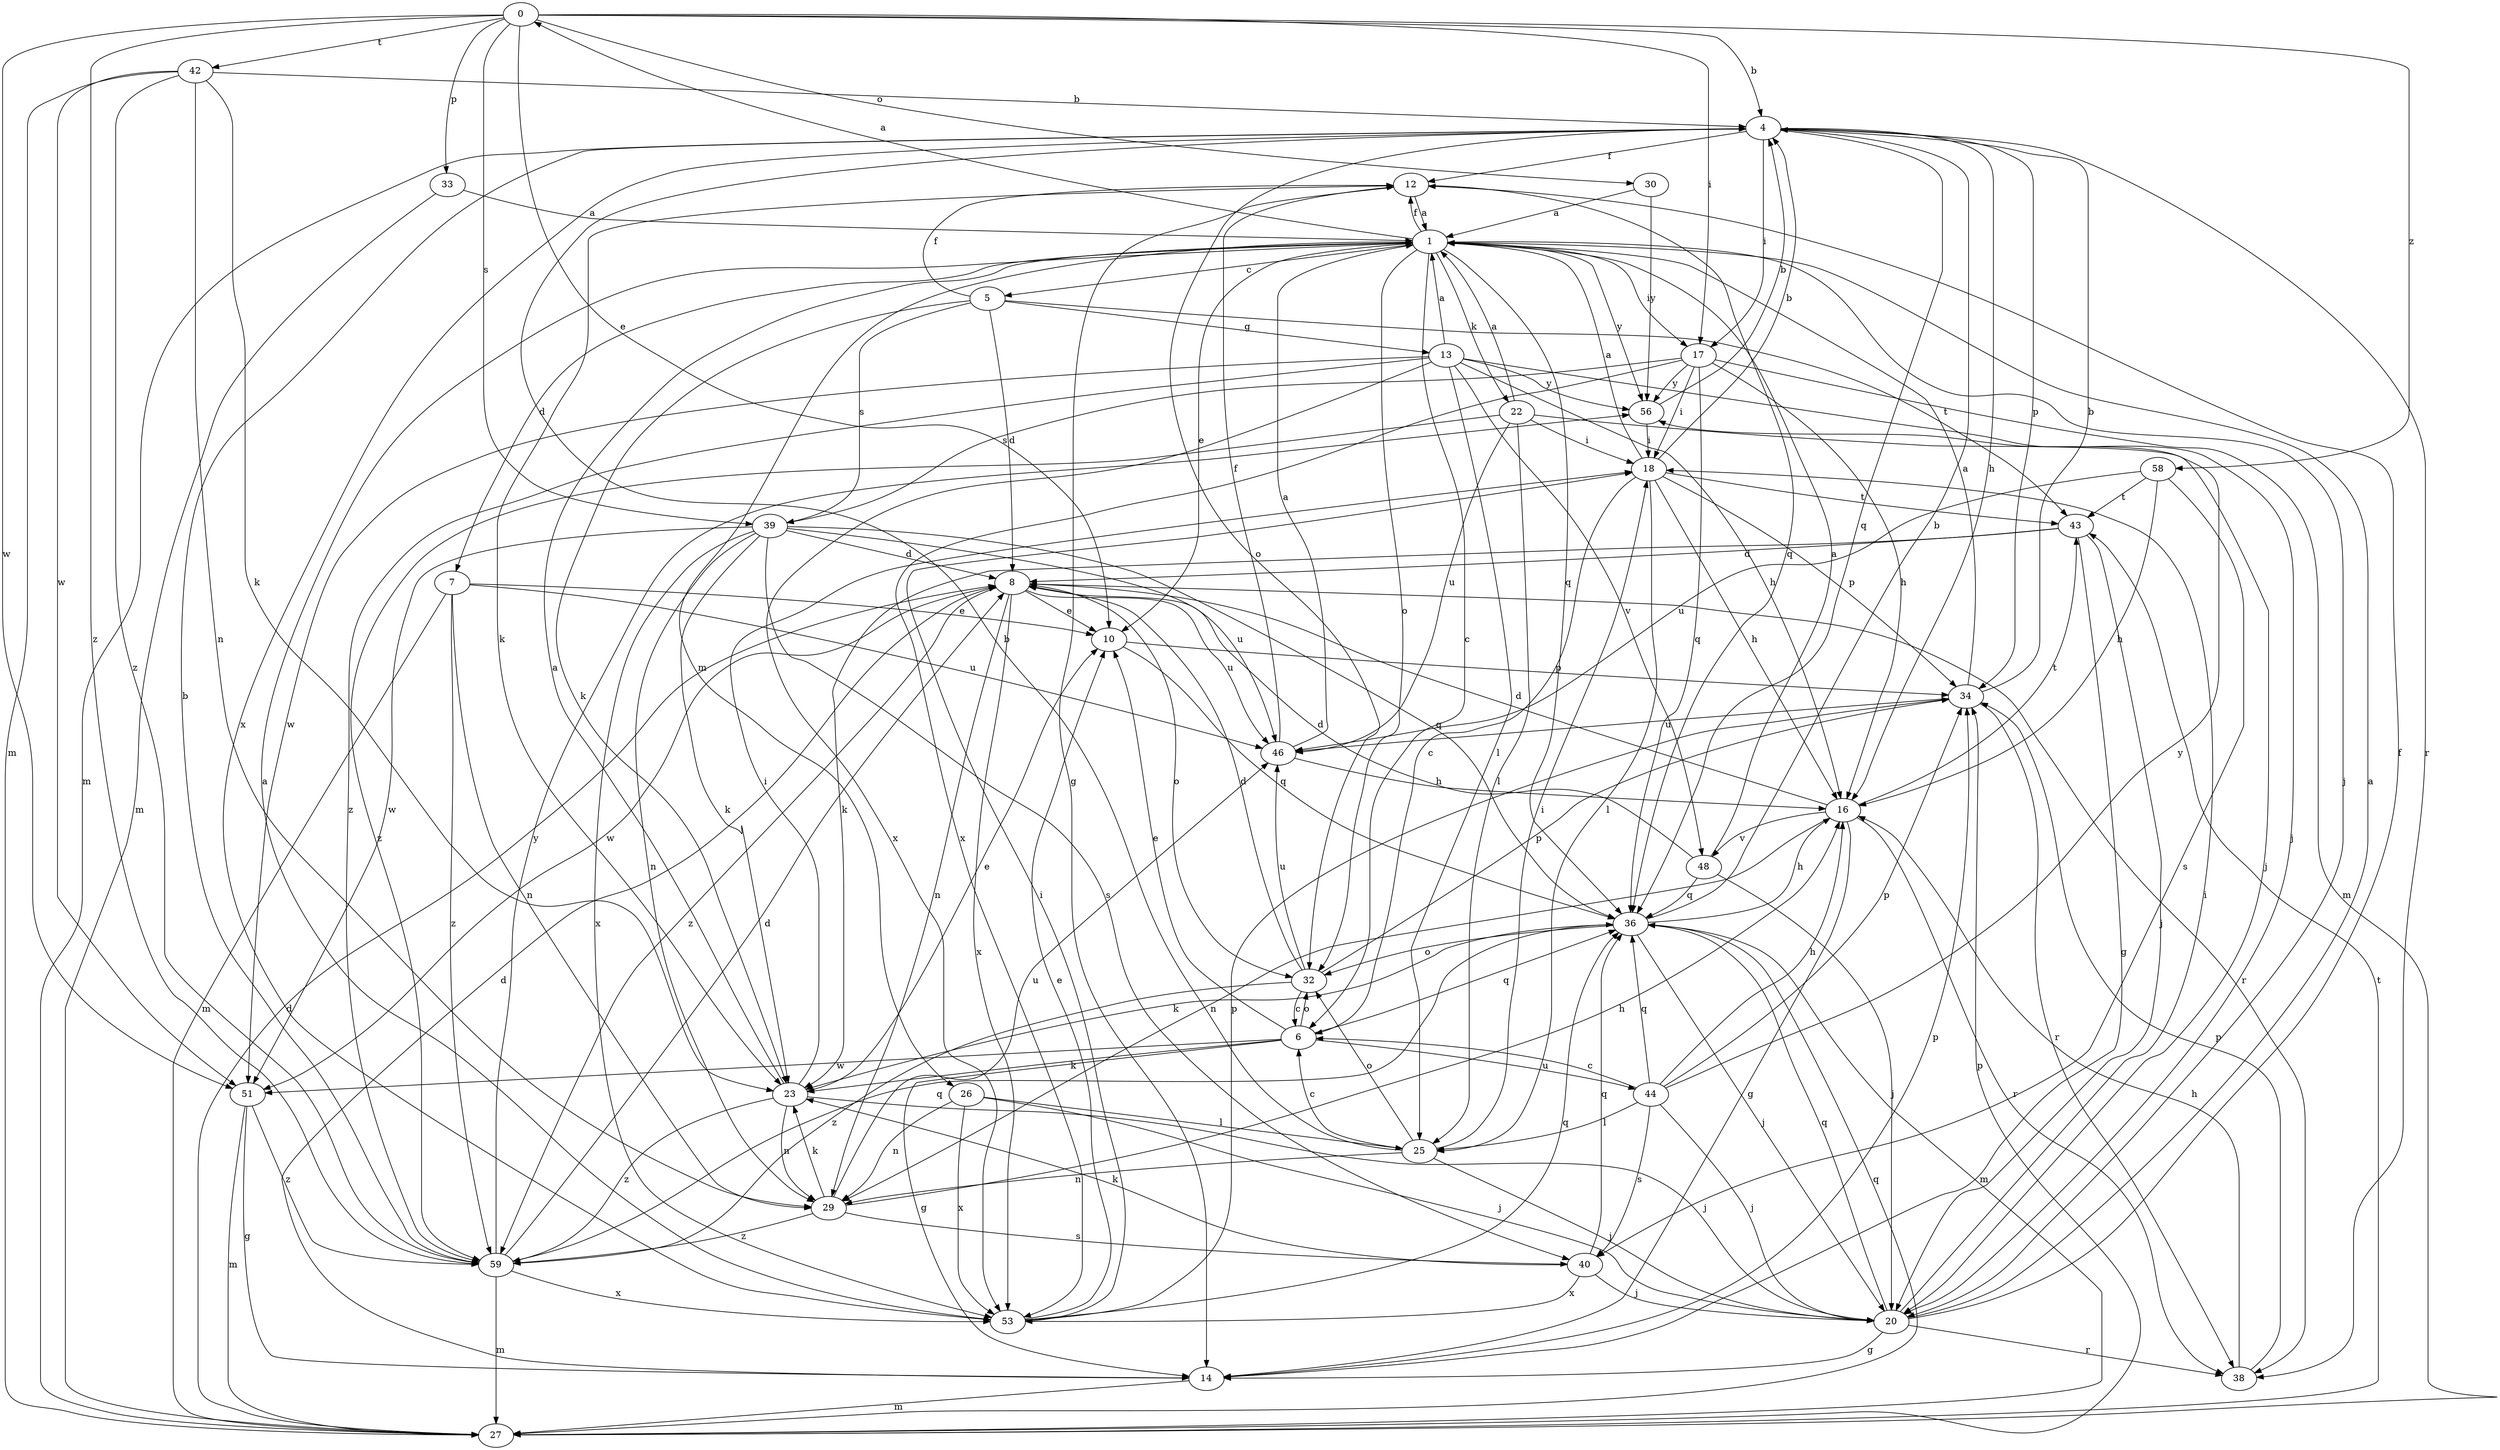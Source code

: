 strict digraph  {
0;
1;
4;
5;
6;
7;
8;
10;
12;
13;
14;
16;
17;
18;
20;
22;
23;
25;
26;
27;
29;
30;
32;
33;
34;
36;
38;
39;
40;
42;
43;
44;
46;
48;
51;
53;
56;
58;
59;
0 -> 4  [label=b];
0 -> 10  [label=e];
0 -> 17  [label=i];
0 -> 30  [label=o];
0 -> 33  [label=p];
0 -> 39  [label=s];
0 -> 42  [label=t];
0 -> 51  [label=w];
0 -> 58  [label=z];
0 -> 59  [label=z];
1 -> 0  [label=a];
1 -> 5  [label=c];
1 -> 6  [label=c];
1 -> 7  [label=d];
1 -> 10  [label=e];
1 -> 12  [label=f];
1 -> 17  [label=i];
1 -> 20  [label=j];
1 -> 22  [label=k];
1 -> 26  [label=m];
1 -> 32  [label=o];
1 -> 36  [label=q];
1 -> 56  [label=y];
4 -> 12  [label=f];
4 -> 16  [label=h];
4 -> 17  [label=i];
4 -> 27  [label=m];
4 -> 32  [label=o];
4 -> 34  [label=p];
4 -> 36  [label=q];
4 -> 38  [label=r];
4 -> 53  [label=x];
5 -> 8  [label=d];
5 -> 12  [label=f];
5 -> 13  [label=g];
5 -> 23  [label=k];
5 -> 39  [label=s];
5 -> 43  [label=t];
6 -> 10  [label=e];
6 -> 14  [label=g];
6 -> 23  [label=k];
6 -> 32  [label=o];
6 -> 36  [label=q];
6 -> 44  [label=u];
6 -> 51  [label=w];
7 -> 10  [label=e];
7 -> 27  [label=m];
7 -> 29  [label=n];
7 -> 46  [label=u];
7 -> 59  [label=z];
8 -> 10  [label=e];
8 -> 29  [label=n];
8 -> 32  [label=o];
8 -> 38  [label=r];
8 -> 46  [label=u];
8 -> 51  [label=w];
8 -> 53  [label=x];
8 -> 59  [label=z];
10 -> 34  [label=p];
10 -> 36  [label=q];
12 -> 1  [label=a];
12 -> 14  [label=g];
12 -> 23  [label=k];
12 -> 36  [label=q];
13 -> 1  [label=a];
13 -> 16  [label=h];
13 -> 20  [label=j];
13 -> 25  [label=l];
13 -> 48  [label=v];
13 -> 51  [label=w];
13 -> 53  [label=x];
13 -> 56  [label=y];
13 -> 59  [label=z];
14 -> 8  [label=d];
14 -> 27  [label=m];
14 -> 34  [label=p];
16 -> 8  [label=d];
16 -> 14  [label=g];
16 -> 29  [label=n];
16 -> 38  [label=r];
16 -> 43  [label=t];
16 -> 48  [label=v];
17 -> 16  [label=h];
17 -> 18  [label=i];
17 -> 27  [label=m];
17 -> 36  [label=q];
17 -> 39  [label=s];
17 -> 53  [label=x];
17 -> 56  [label=y];
18 -> 1  [label=a];
18 -> 4  [label=b];
18 -> 6  [label=c];
18 -> 16  [label=h];
18 -> 25  [label=l];
18 -> 34  [label=p];
18 -> 43  [label=t];
20 -> 1  [label=a];
20 -> 12  [label=f];
20 -> 14  [label=g];
20 -> 18  [label=i];
20 -> 36  [label=q];
20 -> 38  [label=r];
22 -> 1  [label=a];
22 -> 18  [label=i];
22 -> 20  [label=j];
22 -> 25  [label=l];
22 -> 46  [label=u];
22 -> 59  [label=z];
23 -> 1  [label=a];
23 -> 10  [label=e];
23 -> 18  [label=i];
23 -> 20  [label=j];
23 -> 29  [label=n];
23 -> 59  [label=z];
25 -> 4  [label=b];
25 -> 6  [label=c];
25 -> 18  [label=i];
25 -> 20  [label=j];
25 -> 29  [label=n];
25 -> 32  [label=o];
26 -> 20  [label=j];
26 -> 25  [label=l];
26 -> 29  [label=n];
26 -> 53  [label=x];
27 -> 8  [label=d];
27 -> 34  [label=p];
27 -> 36  [label=q];
27 -> 43  [label=t];
29 -> 16  [label=h];
29 -> 23  [label=k];
29 -> 40  [label=s];
29 -> 46  [label=u];
29 -> 59  [label=z];
30 -> 1  [label=a];
30 -> 56  [label=y];
32 -> 6  [label=c];
32 -> 8  [label=d];
32 -> 34  [label=p];
32 -> 46  [label=u];
32 -> 59  [label=z];
33 -> 1  [label=a];
33 -> 27  [label=m];
34 -> 1  [label=a];
34 -> 4  [label=b];
34 -> 38  [label=r];
34 -> 46  [label=u];
36 -> 4  [label=b];
36 -> 16  [label=h];
36 -> 20  [label=j];
36 -> 23  [label=k];
36 -> 27  [label=m];
36 -> 32  [label=o];
38 -> 16  [label=h];
38 -> 34  [label=p];
39 -> 8  [label=d];
39 -> 23  [label=k];
39 -> 29  [label=n];
39 -> 36  [label=q];
39 -> 40  [label=s];
39 -> 46  [label=u];
39 -> 51  [label=w];
39 -> 53  [label=x];
40 -> 20  [label=j];
40 -> 23  [label=k];
40 -> 36  [label=q];
40 -> 53  [label=x];
42 -> 4  [label=b];
42 -> 23  [label=k];
42 -> 27  [label=m];
42 -> 29  [label=n];
42 -> 51  [label=w];
42 -> 59  [label=z];
43 -> 8  [label=d];
43 -> 14  [label=g];
43 -> 20  [label=j];
43 -> 23  [label=k];
44 -> 6  [label=c];
44 -> 16  [label=h];
44 -> 20  [label=j];
44 -> 25  [label=l];
44 -> 34  [label=p];
44 -> 36  [label=q];
44 -> 40  [label=s];
44 -> 56  [label=y];
46 -> 1  [label=a];
46 -> 12  [label=f];
46 -> 16  [label=h];
48 -> 1  [label=a];
48 -> 8  [label=d];
48 -> 20  [label=j];
48 -> 36  [label=q];
51 -> 14  [label=g];
51 -> 27  [label=m];
51 -> 59  [label=z];
53 -> 1  [label=a];
53 -> 10  [label=e];
53 -> 18  [label=i];
53 -> 34  [label=p];
53 -> 36  [label=q];
56 -> 4  [label=b];
56 -> 18  [label=i];
58 -> 16  [label=h];
58 -> 40  [label=s];
58 -> 43  [label=t];
58 -> 46  [label=u];
59 -> 4  [label=b];
59 -> 8  [label=d];
59 -> 27  [label=m];
59 -> 36  [label=q];
59 -> 53  [label=x];
59 -> 56  [label=y];
}
